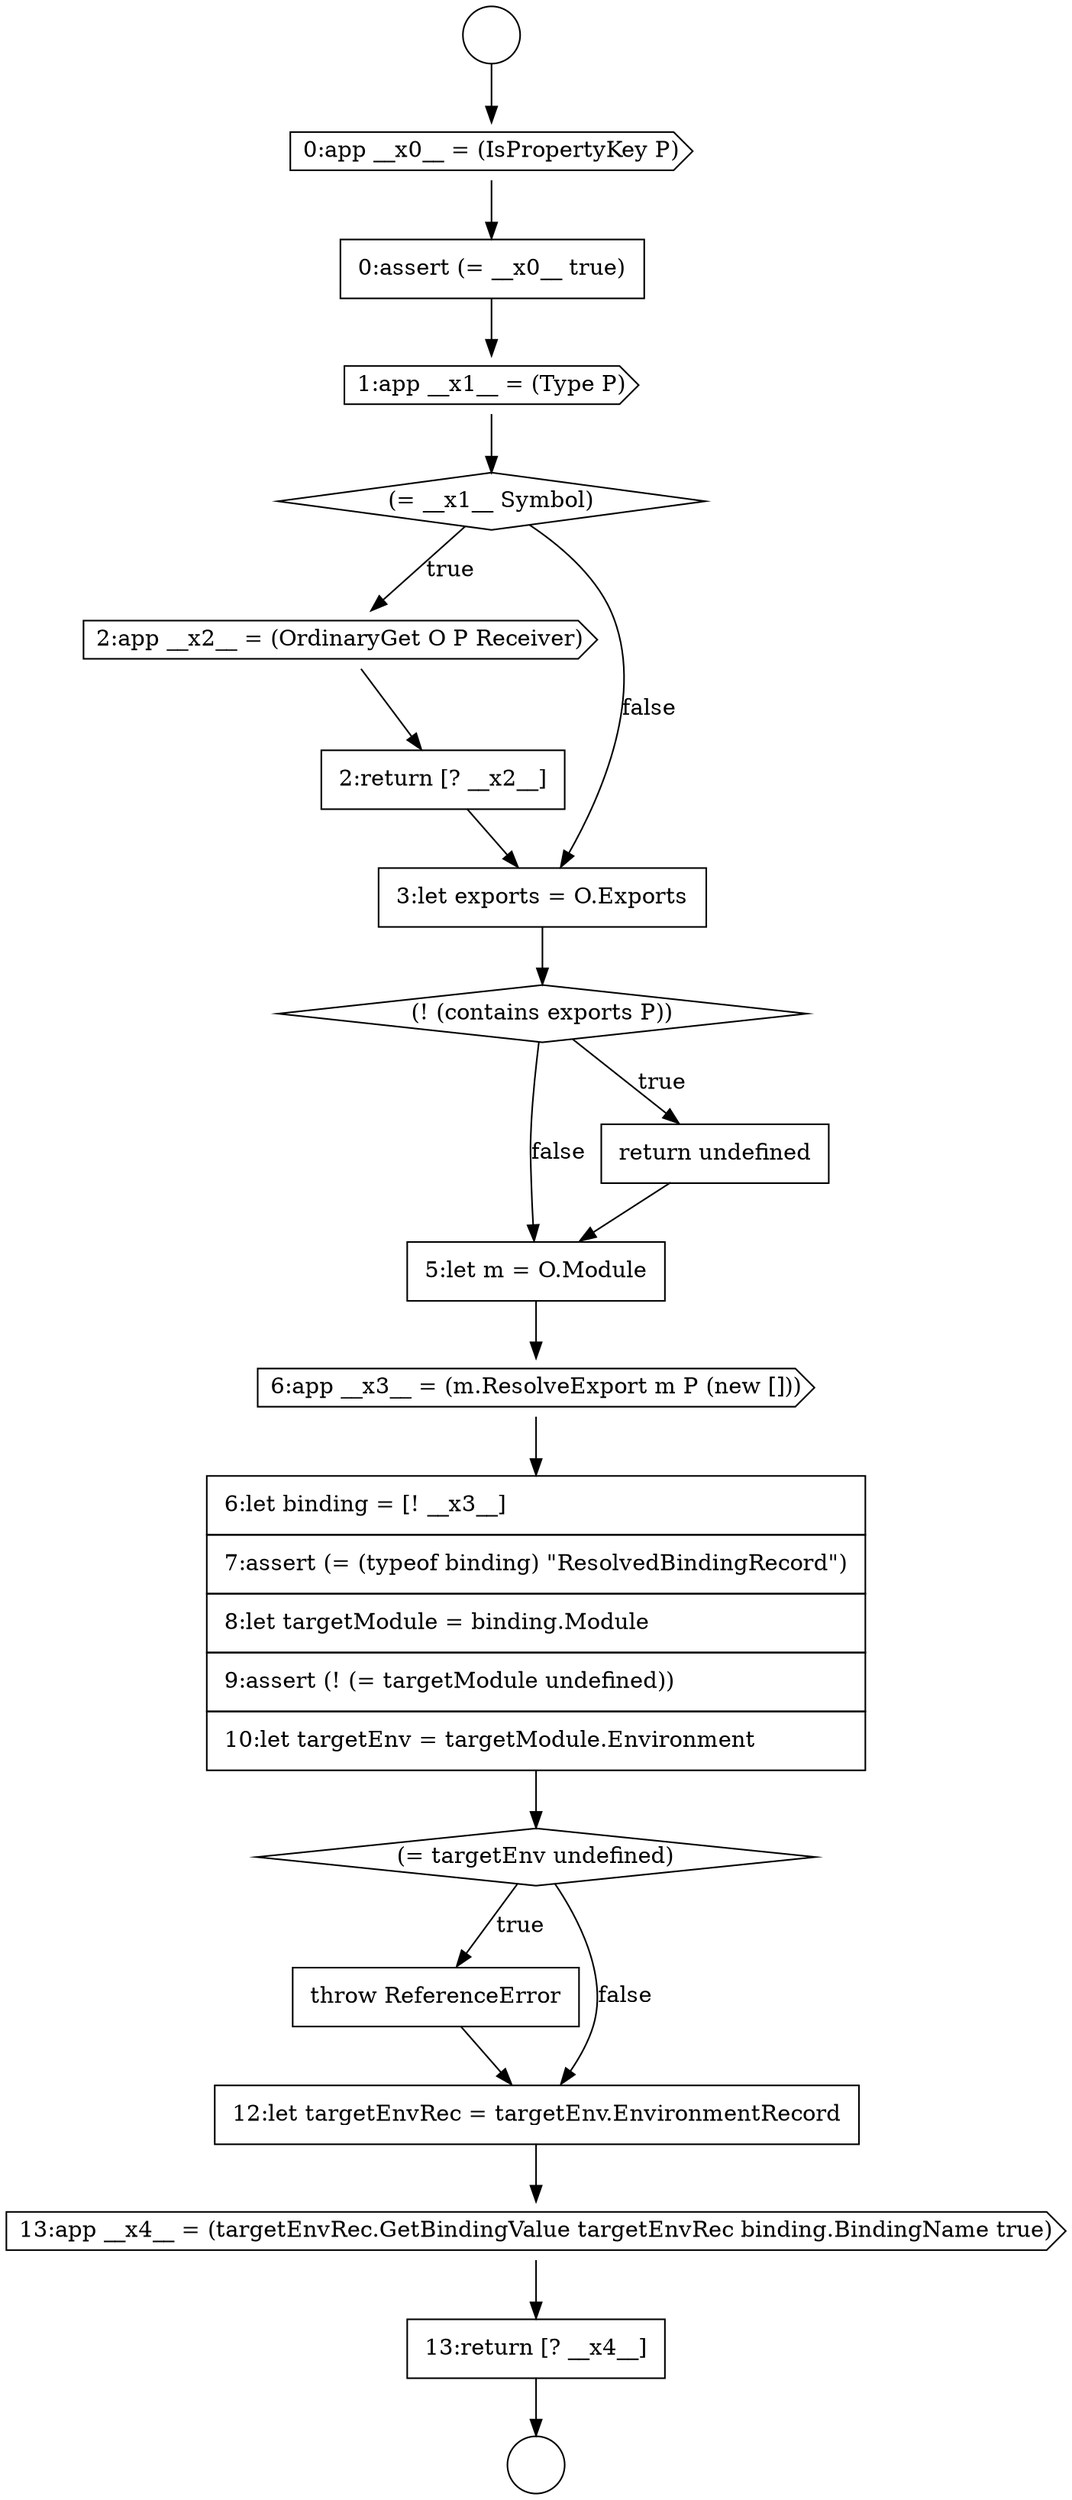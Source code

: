 digraph {
  node2787 [shape=circle label=" " color="black" fillcolor="white" style=filled]
  node2794 [shape=none, margin=0, label=<<font color="black">
    <table border="0" cellborder="1" cellspacing="0" cellpadding="10">
      <tr><td align="left">2:return [? __x2__]</td></tr>
    </table>
  </font>> color="black" fillcolor="white" style=filled]
  node2790 [shape=none, margin=0, label=<<font color="black">
    <table border="0" cellborder="1" cellspacing="0" cellpadding="10">
      <tr><td align="left">0:assert (= __x0__ true)</td></tr>
    </table>
  </font>> color="black" fillcolor="white" style=filled]
  node2805 [shape=none, margin=0, label=<<font color="black">
    <table border="0" cellborder="1" cellspacing="0" cellpadding="10">
      <tr><td align="left">13:return [? __x4__]</td></tr>
    </table>
  </font>> color="black" fillcolor="white" style=filled]
  node2801 [shape=diamond, label=<<font color="black">(= targetEnv undefined)</font>> color="black" fillcolor="white" style=filled]
  node2798 [shape=none, margin=0, label=<<font color="black">
    <table border="0" cellborder="1" cellspacing="0" cellpadding="10">
      <tr><td align="left">5:let m = O.Module</td></tr>
    </table>
  </font>> color="black" fillcolor="white" style=filled]
  node2802 [shape=none, margin=0, label=<<font color="black">
    <table border="0" cellborder="1" cellspacing="0" cellpadding="10">
      <tr><td align="left">throw ReferenceError</td></tr>
    </table>
  </font>> color="black" fillcolor="white" style=filled]
  node2797 [shape=none, margin=0, label=<<font color="black">
    <table border="0" cellborder="1" cellspacing="0" cellpadding="10">
      <tr><td align="left">return undefined</td></tr>
    </table>
  </font>> color="black" fillcolor="white" style=filled]
  node2792 [shape=diamond, label=<<font color="black">(= __x1__ Symbol)</font>> color="black" fillcolor="white" style=filled]
  node2796 [shape=diamond, label=<<font color="black">(! (contains exports P))</font>> color="black" fillcolor="white" style=filled]
  node2803 [shape=none, margin=0, label=<<font color="black">
    <table border="0" cellborder="1" cellspacing="0" cellpadding="10">
      <tr><td align="left">12:let targetEnvRec = targetEnv.EnvironmentRecord</td></tr>
    </table>
  </font>> color="black" fillcolor="white" style=filled]
  node2799 [shape=cds, label=<<font color="black">6:app __x3__ = (m.ResolveExport m P (new []))</font>> color="black" fillcolor="white" style=filled]
  node2804 [shape=cds, label=<<font color="black">13:app __x4__ = (targetEnvRec.GetBindingValue targetEnvRec binding.BindingName true)</font>> color="black" fillcolor="white" style=filled]
  node2788 [shape=circle label=" " color="black" fillcolor="white" style=filled]
  node2793 [shape=cds, label=<<font color="black">2:app __x2__ = (OrdinaryGet O P Receiver)</font>> color="black" fillcolor="white" style=filled]
  node2791 [shape=cds, label=<<font color="black">1:app __x1__ = (Type P)</font>> color="black" fillcolor="white" style=filled]
  node2789 [shape=cds, label=<<font color="black">0:app __x0__ = (IsPropertyKey P)</font>> color="black" fillcolor="white" style=filled]
  node2800 [shape=none, margin=0, label=<<font color="black">
    <table border="0" cellborder="1" cellspacing="0" cellpadding="10">
      <tr><td align="left">6:let binding = [! __x3__]</td></tr>
      <tr><td align="left">7:assert (= (typeof binding) &quot;ResolvedBindingRecord&quot;)</td></tr>
      <tr><td align="left">8:let targetModule = binding.Module</td></tr>
      <tr><td align="left">9:assert (! (= targetModule undefined))</td></tr>
      <tr><td align="left">10:let targetEnv = targetModule.Environment</td></tr>
    </table>
  </font>> color="black" fillcolor="white" style=filled]
  node2795 [shape=none, margin=0, label=<<font color="black">
    <table border="0" cellborder="1" cellspacing="0" cellpadding="10">
      <tr><td align="left">3:let exports = O.Exports</td></tr>
    </table>
  </font>> color="black" fillcolor="white" style=filled]
  node2791 -> node2792 [ color="black"]
  node2805 -> node2788 [ color="black"]
  node2796 -> node2797 [label=<<font color="black">true</font>> color="black"]
  node2796 -> node2798 [label=<<font color="black">false</font>> color="black"]
  node2802 -> node2803 [ color="black"]
  node2800 -> node2801 [ color="black"]
  node2801 -> node2802 [label=<<font color="black">true</font>> color="black"]
  node2801 -> node2803 [label=<<font color="black">false</font>> color="black"]
  node2804 -> node2805 [ color="black"]
  node2790 -> node2791 [ color="black"]
  node2797 -> node2798 [ color="black"]
  node2803 -> node2804 [ color="black"]
  node2794 -> node2795 [ color="black"]
  node2787 -> node2789 [ color="black"]
  node2799 -> node2800 [ color="black"]
  node2793 -> node2794 [ color="black"]
  node2795 -> node2796 [ color="black"]
  node2792 -> node2793 [label=<<font color="black">true</font>> color="black"]
  node2792 -> node2795 [label=<<font color="black">false</font>> color="black"]
  node2789 -> node2790 [ color="black"]
  node2798 -> node2799 [ color="black"]
}
